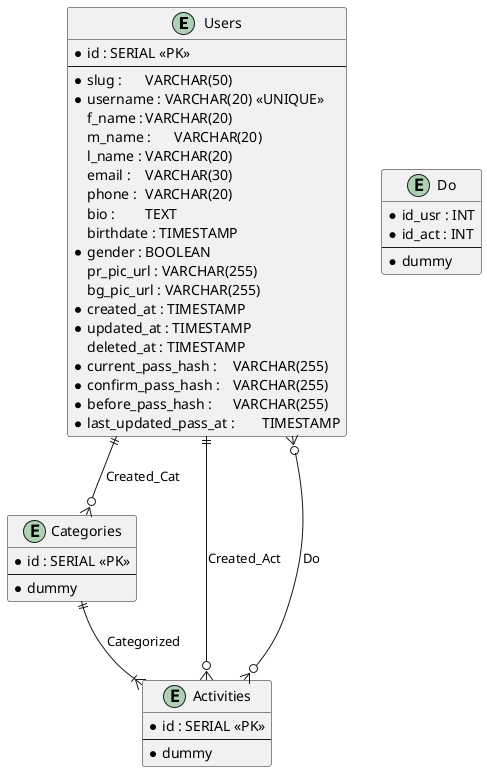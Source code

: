 @startuml Entertaiment

entity Users {
  * id : SERIAL <<PK>>
  ---
  * slug :	VARCHAR(50)
  * username : VARCHAR(20) <<UNIQUE>>
  f_name :	VARCHAR(20)
  m_name :	VARCHAR(20)
  l_name :	VARCHAR(20)
  email :	VARCHAR(30)
  phone :	VARCHAR(20)
  bio :		TEXT
  birthdate : TIMESTAMP
  * gender :	BOOLEAN
  pr_pic_url : VARCHAR(255)
  bg_pic_url : VARCHAR(255)
  * created_at : TIMESTAMP
  * updated_at : TIMESTAMP
  deleted_at : TIMESTAMP
  * current_pass_hash :	VARCHAR(255)
  * confirm_pass_hash :	VARCHAR(255)
  * before_pass_hash :	VARCHAR(255)
  * last_updated_pass_at :	TIMESTAMP
}
entity Categories {
  * id : SERIAL <<PK>>
  ---
  * dummy
}
entity Activities {
  * id : SERIAL <<PK>>
  ---
  * dummy
}

entity Do {
  * id_usr : INT
  * id_act : INT
  ---
  * dummy
}

Users ||--o{ Categories : Created_Cat
Users ||--o{ Activities : Created_Act
Users }o--o{ Activities : Do
Categories ||--|{ Activities : Categorized

@enduml